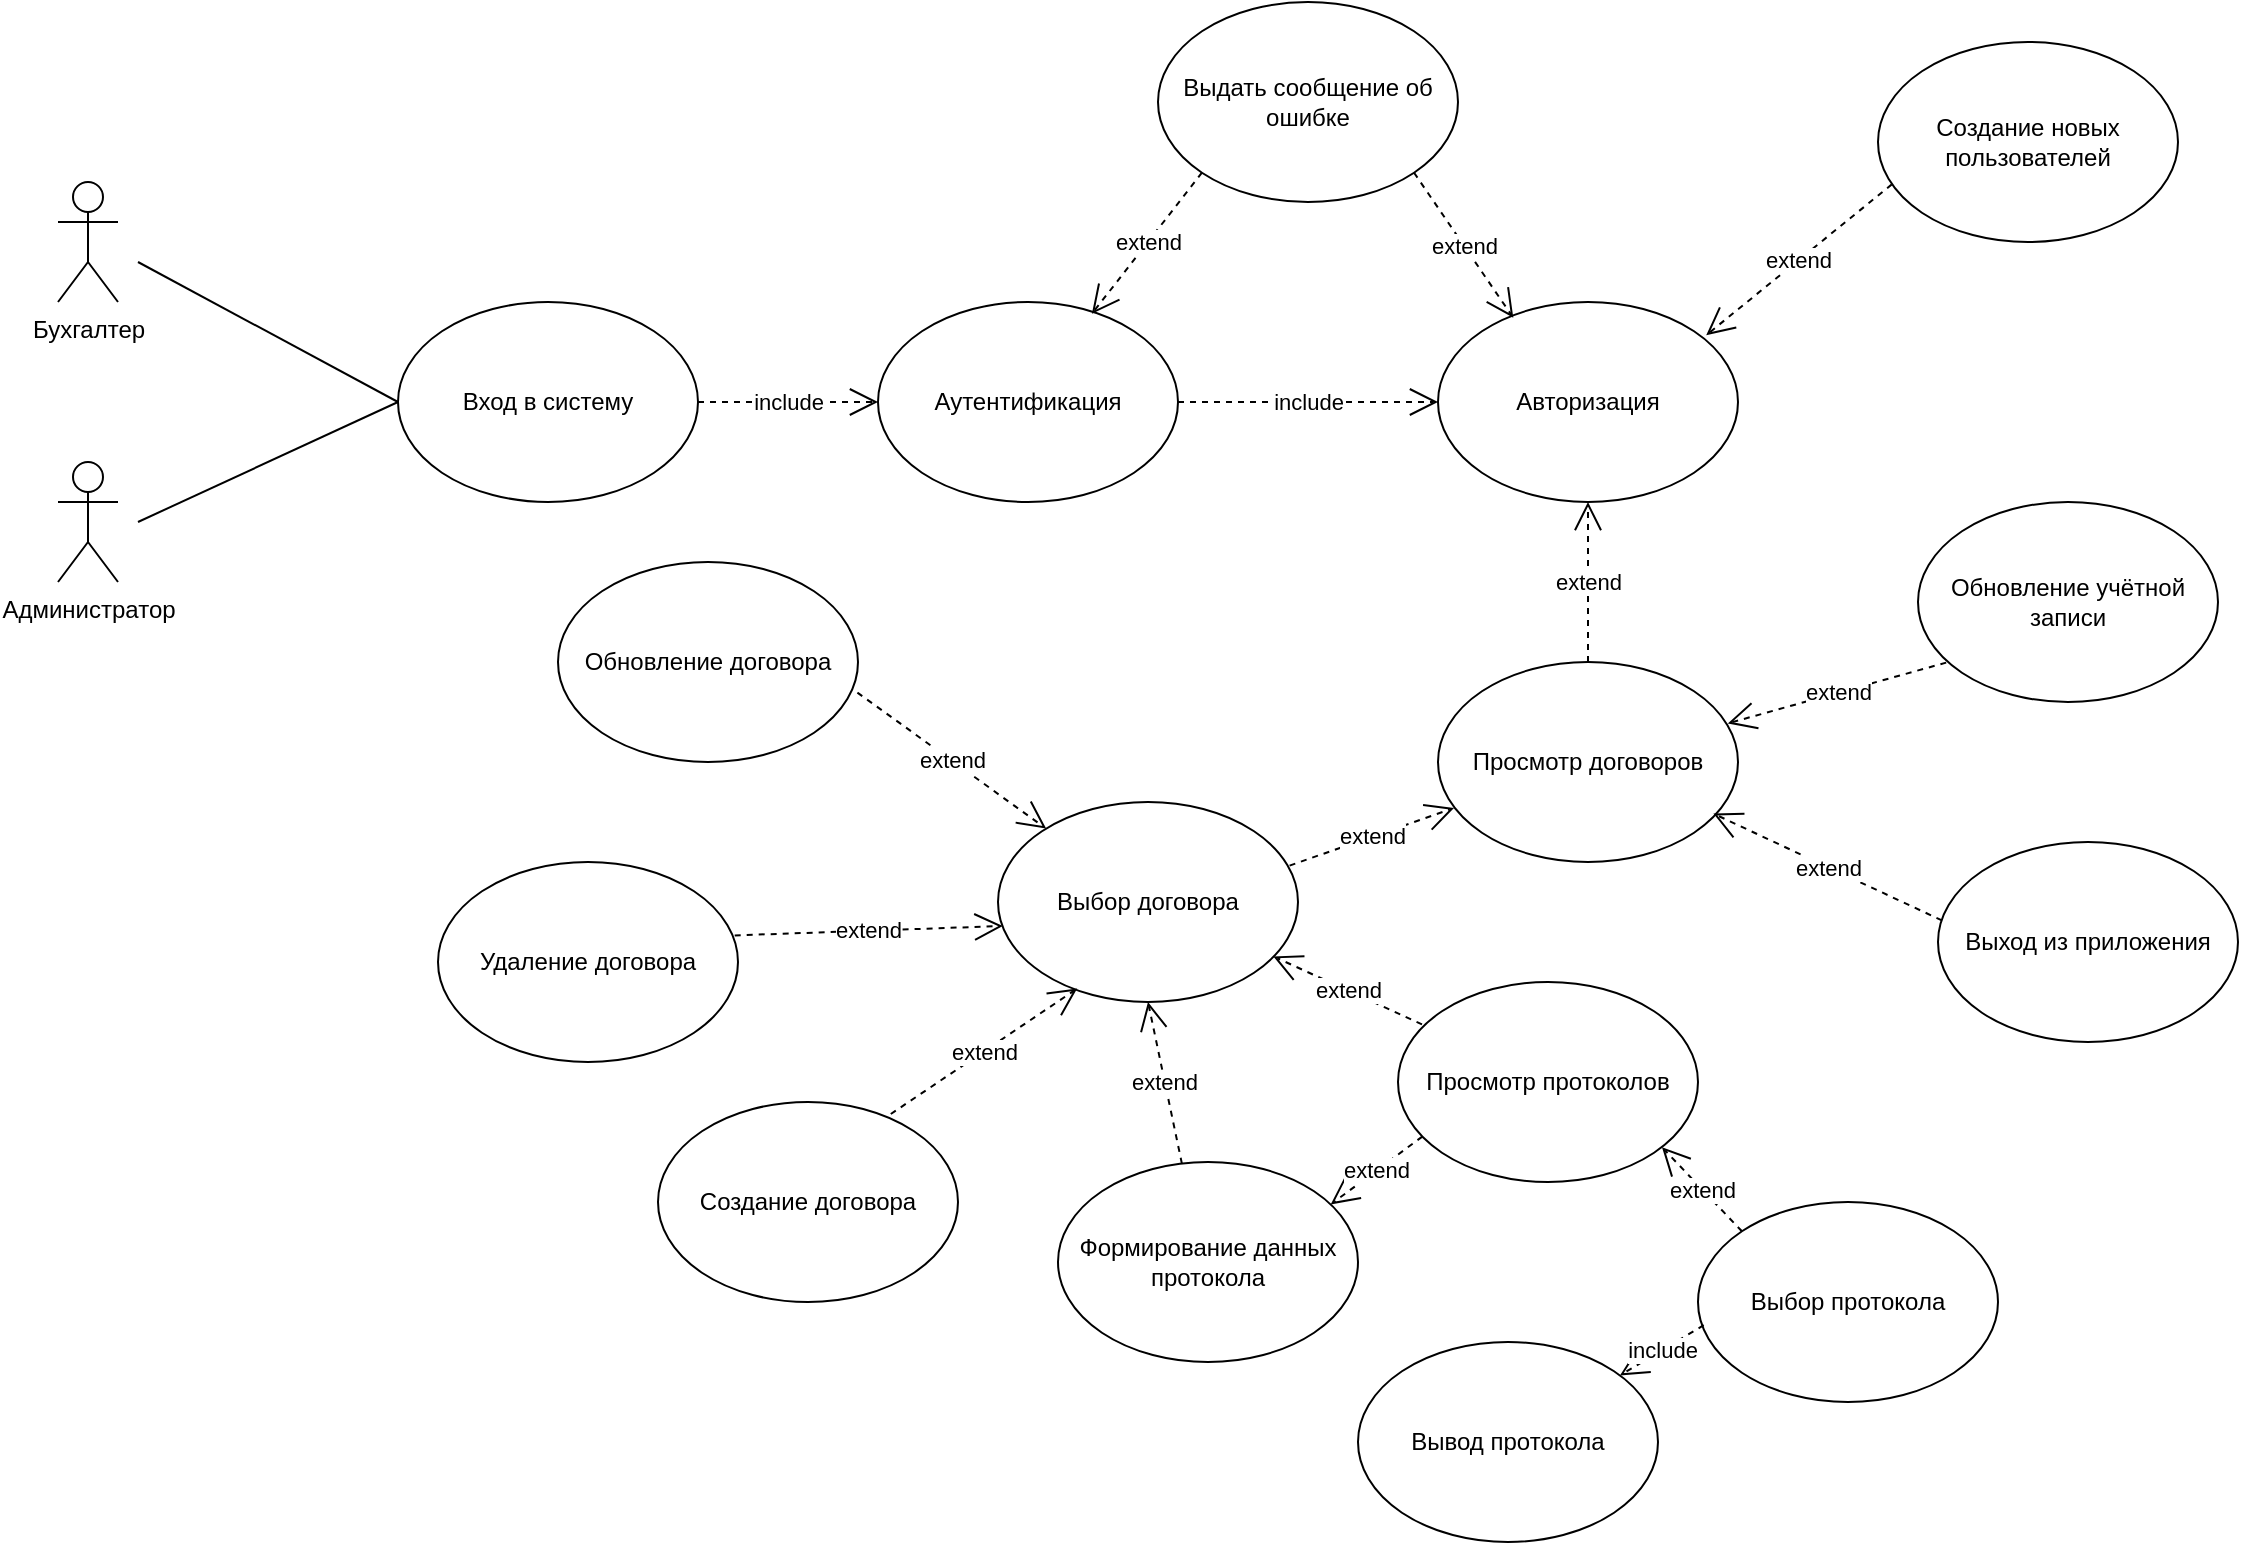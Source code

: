 <mxfile version="14.7.3" type="device"><diagram id="cYBhJuRylr0EupLKVYC2" name="Page-1"><mxGraphModel dx="1483" dy="394" grid="1" gridSize="10" guides="1" tooltips="1" connect="1" arrows="1" fold="1" page="0" pageScale="1" pageWidth="827" pageHeight="1169" math="0" shadow="0"><root><mxCell id="0"/><mxCell id="1" parent="0"/><mxCell id="XjFYRbAz-bFR6f8E06KU-10" value="Вход в систему" style="ellipse;whiteSpace=wrap;html=1;" parent="1" vertex="1"><mxGeometry x="250" y="600" width="150" height="100" as="geometry"/></mxCell><mxCell id="XjFYRbAz-bFR6f8E06KU-12" value="Бухгалтер" style="shape=umlActor;verticalLabelPosition=bottom;verticalAlign=top;html=1;" parent="1" vertex="1"><mxGeometry x="80" y="540" width="30" height="60" as="geometry"/></mxCell><mxCell id="XjFYRbAz-bFR6f8E06KU-13" value="Администратор" style="shape=umlActor;verticalLabelPosition=bottom;verticalAlign=top;html=1;" parent="1" vertex="1"><mxGeometry x="80" y="680" width="30" height="60" as="geometry"/></mxCell><mxCell id="XjFYRbAz-bFR6f8E06KU-14" value="Аутентификация" style="ellipse;whiteSpace=wrap;html=1;" parent="1" vertex="1"><mxGeometry x="490" y="600" width="150" height="100" as="geometry"/></mxCell><mxCell id="XjFYRbAz-bFR6f8E06KU-15" value="Выдать сообщение об ошибке" style="ellipse;whiteSpace=wrap;html=1;" parent="1" vertex="1"><mxGeometry x="630" y="450" width="150" height="100" as="geometry"/></mxCell><mxCell id="XjFYRbAz-bFR6f8E06KU-16" value="Авторизация" style="ellipse;whiteSpace=wrap;html=1;" parent="1" vertex="1"><mxGeometry x="770" y="600" width="150" height="100" as="geometry"/></mxCell><mxCell id="XjFYRbAz-bFR6f8E06KU-17" value="Просмотр договоров" style="ellipse;whiteSpace=wrap;html=1;" parent="1" vertex="1"><mxGeometry x="770" y="780" width="150" height="100" as="geometry"/></mxCell><mxCell id="XjFYRbAz-bFR6f8E06KU-18" value="Выбор договора" style="ellipse;whiteSpace=wrap;html=1;" parent="1" vertex="1"><mxGeometry x="550" y="850" width="150" height="100" as="geometry"/></mxCell><mxCell id="XjFYRbAz-bFR6f8E06KU-19" value="Обновление учётной записи" style="ellipse;whiteSpace=wrap;html=1;" parent="1" vertex="1"><mxGeometry x="1010" y="700" width="150" height="100" as="geometry"/></mxCell><mxCell id="XjFYRbAz-bFR6f8E06KU-20" value="Выход из приложения" style="ellipse;whiteSpace=wrap;html=1;" parent="1" vertex="1"><mxGeometry x="1020" y="870" width="150" height="100" as="geometry"/></mxCell><mxCell id="XjFYRbAz-bFR6f8E06KU-27" value="" style="endArrow=none;html=1;" parent="1" edge="1"><mxGeometry width="50" height="50" relative="1" as="geometry"><mxPoint x="120" y="580" as="sourcePoint"/><mxPoint x="250" y="650" as="targetPoint"/></mxGeometry></mxCell><mxCell id="XjFYRbAz-bFR6f8E06KU-28" value="" style="endArrow=none;html=1;entryX=0;entryY=0.5;entryDx=0;entryDy=0;" parent="1" target="XjFYRbAz-bFR6f8E06KU-10" edge="1"><mxGeometry width="50" height="50" relative="1" as="geometry"><mxPoint x="120" y="710" as="sourcePoint"/><mxPoint x="248" y="650" as="targetPoint"/></mxGeometry></mxCell><mxCell id="XjFYRbAz-bFR6f8E06KU-29" value="include" style="endArrow=open;endSize=12;dashed=1;html=1;exitX=1;exitY=0.5;exitDx=0;exitDy=0;entryX=0;entryY=0.5;entryDx=0;entryDy=0;" parent="1" source="XjFYRbAz-bFR6f8E06KU-10" target="XjFYRbAz-bFR6f8E06KU-14" edge="1"><mxGeometry width="160" relative="1" as="geometry"><mxPoint x="320" y="780" as="sourcePoint"/><mxPoint x="480" y="780" as="targetPoint"/></mxGeometry></mxCell><mxCell id="XjFYRbAz-bFR6f8E06KU-30" value="include" style="endArrow=open;endSize=12;dashed=1;html=1;entryX=0;entryY=0.5;entryDx=0;entryDy=0;" parent="1" target="XjFYRbAz-bFR6f8E06KU-16" edge="1"><mxGeometry width="160" relative="1" as="geometry"><mxPoint x="640" y="650" as="sourcePoint"/><mxPoint x="500" y="660" as="targetPoint"/></mxGeometry></mxCell><mxCell id="XjFYRbAz-bFR6f8E06KU-31" value="extend" style="endArrow=open;endSize=12;dashed=1;html=1;entryX=0.713;entryY=0.059;entryDx=0;entryDy=0;exitX=0;exitY=1;exitDx=0;exitDy=0;entryPerimeter=0;" parent="1" source="XjFYRbAz-bFR6f8E06KU-15" target="XjFYRbAz-bFR6f8E06KU-14" edge="1"><mxGeometry width="160" relative="1" as="geometry"><mxPoint x="650" y="660" as="sourcePoint"/><mxPoint x="780" y="660" as="targetPoint"/></mxGeometry></mxCell><mxCell id="XjFYRbAz-bFR6f8E06KU-32" value="extend" style="endArrow=open;endSize=12;dashed=1;html=1;entryX=0.251;entryY=0.079;entryDx=0;entryDy=0;exitX=1;exitY=1;exitDx=0;exitDy=0;entryPerimeter=0;" parent="1" source="XjFYRbAz-bFR6f8E06KU-15" target="XjFYRbAz-bFR6f8E06KU-16" edge="1"><mxGeometry width="160" relative="1" as="geometry"><mxPoint x="661.866" y="545.288" as="sourcePoint"/><mxPoint x="606.95" y="615.9" as="targetPoint"/></mxGeometry></mxCell><mxCell id="XjFYRbAz-bFR6f8E06KU-33" value="extend" style="endArrow=open;endSize=12;dashed=1;html=1;entryX=0.5;entryY=1;entryDx=0;entryDy=0;exitX=0.5;exitY=0;exitDx=0;exitDy=0;" parent="1" source="XjFYRbAz-bFR6f8E06KU-17" target="XjFYRbAz-bFR6f8E06KU-16" edge="1"><mxGeometry width="160" relative="1" as="geometry"><mxPoint x="768.033" y="545.355" as="sourcePoint"/><mxPoint x="817.65" y="617.9" as="targetPoint"/></mxGeometry></mxCell><mxCell id="XjFYRbAz-bFR6f8E06KU-34" value="extend" style="endArrow=open;endSize=12;dashed=1;html=1;exitX=0.094;exitY=0.803;exitDx=0;exitDy=0;exitPerimeter=0;entryX=0.966;entryY=0.307;entryDx=0;entryDy=0;entryPerimeter=0;" parent="1" source="XjFYRbAz-bFR6f8E06KU-19" target="XjFYRbAz-bFR6f8E06KU-17" edge="1"><mxGeometry width="160" relative="1" as="geometry"><mxPoint x="855" y="790" as="sourcePoint"/><mxPoint x="940" y="790" as="targetPoint"/></mxGeometry></mxCell><mxCell id="XjFYRbAz-bFR6f8E06KU-35" value="extend" style="endArrow=open;endSize=12;dashed=1;html=1;exitX=0.013;exitY=0.392;exitDx=0;exitDy=0;exitPerimeter=0;entryX=0.918;entryY=0.758;entryDx=0;entryDy=0;entryPerimeter=0;" parent="1" source="XjFYRbAz-bFR6f8E06KU-20" target="XjFYRbAz-bFR6f8E06KU-17" edge="1"><mxGeometry width="160" relative="1" as="geometry"><mxPoint x="1029.2" y="849.6" as="sourcePoint"/><mxPoint x="920.0" y="880" as="targetPoint"/></mxGeometry></mxCell><mxCell id="XjFYRbAz-bFR6f8E06KU-36" value="extend" style="endArrow=open;endSize=12;dashed=1;html=1;exitX=0.972;exitY=0.318;exitDx=0;exitDy=0;exitPerimeter=0;" parent="1" source="XjFYRbAz-bFR6f8E06KU-18" edge="1"><mxGeometry width="160" relative="1" as="geometry"><mxPoint x="855" y="790" as="sourcePoint"/><mxPoint x="778" y="853" as="targetPoint"/></mxGeometry></mxCell><mxCell id="XjFYRbAz-bFR6f8E06KU-37" value="Обновление договора" style="ellipse;whiteSpace=wrap;html=1;" parent="1" vertex="1"><mxGeometry x="330" y="730" width="150" height="100" as="geometry"/></mxCell><mxCell id="XjFYRbAz-bFR6f8E06KU-38" value="Удаление договора" style="ellipse;whiteSpace=wrap;html=1;" parent="1" vertex="1"><mxGeometry x="270" y="880" width="150" height="100" as="geometry"/></mxCell><mxCell id="XjFYRbAz-bFR6f8E06KU-39" value="Создание договора" style="ellipse;whiteSpace=wrap;html=1;" parent="1" vertex="1"><mxGeometry x="380" y="1000" width="150" height="100" as="geometry"/></mxCell><mxCell id="XjFYRbAz-bFR6f8E06KU-40" value="extend" style="endArrow=open;endSize=12;dashed=1;html=1;exitX=0.998;exitY=0.653;exitDx=0;exitDy=0;exitPerimeter=0;" parent="1" source="XjFYRbAz-bFR6f8E06KU-37" target="XjFYRbAz-bFR6f8E06KU-18" edge="1"><mxGeometry width="160" relative="1" as="geometry"><mxPoint x="705.8" y="891.8" as="sourcePoint"/><mxPoint x="788" y="863.0" as="targetPoint"/></mxGeometry></mxCell><mxCell id="XjFYRbAz-bFR6f8E06KU-41" value="extend" style="endArrow=open;endSize=12;dashed=1;html=1;exitX=0.989;exitY=0.367;exitDx=0;exitDy=0;exitPerimeter=0;entryX=0.016;entryY=0.62;entryDx=0;entryDy=0;entryPerimeter=0;" parent="1" source="XjFYRbAz-bFR6f8E06KU-38" target="XjFYRbAz-bFR6f8E06KU-18" edge="1"><mxGeometry width="160" relative="1" as="geometry"><mxPoint x="459.7" y="845.3" as="sourcePoint"/><mxPoint x="569.284" y="885.904" as="targetPoint"/></mxGeometry></mxCell><mxCell id="XjFYRbAz-bFR6f8E06KU-42" value="extend" style="endArrow=open;endSize=12;dashed=1;html=1;entryX=0.264;entryY=0.933;entryDx=0;entryDy=0;entryPerimeter=0;exitX=0.776;exitY=0.06;exitDx=0;exitDy=0;exitPerimeter=0;" parent="1" source="XjFYRbAz-bFR6f8E06KU-39" target="XjFYRbAz-bFR6f8E06KU-18" edge="1"><mxGeometry width="160" relative="1" as="geometry"><mxPoint x="556" y="1015" as="sourcePoint"/><mxPoint x="562.4" y="922" as="targetPoint"/></mxGeometry></mxCell><mxCell id="XjFYRbAz-bFR6f8E06KU-43" value="Формирование данных протокола" style="ellipse;whiteSpace=wrap;html=1;" parent="1" vertex="1"><mxGeometry x="580" y="1030" width="150" height="100" as="geometry"/></mxCell><mxCell id="XjFYRbAz-bFR6f8E06KU-44" value="Просмотр протоколов" style="ellipse;whiteSpace=wrap;html=1;" parent="1" vertex="1"><mxGeometry x="750" y="940" width="150" height="100" as="geometry"/></mxCell><mxCell id="XjFYRbAz-bFR6f8E06KU-45" value="extend" style="endArrow=open;endSize=12;dashed=1;html=1;entryX=0.5;entryY=1;entryDx=0;entryDy=0;exitX=0.413;exitY=0.008;exitDx=0;exitDy=0;exitPerimeter=0;" parent="1" source="XjFYRbAz-bFR6f8E06KU-43" target="XjFYRbAz-bFR6f8E06KU-18" edge="1"><mxGeometry width="160" relative="1" as="geometry"><mxPoint x="536.8" y="1030" as="sourcePoint"/><mxPoint x="630.0" y="967.3" as="targetPoint"/></mxGeometry></mxCell><mxCell id="XjFYRbAz-bFR6f8E06KU-46" value="extend" style="endArrow=open;endSize=12;dashed=1;html=1;entryX=0.918;entryY=0.772;entryDx=0;entryDy=0;exitX=0.08;exitY=0.212;exitDx=0;exitDy=0;exitPerimeter=0;entryPerimeter=0;" parent="1" source="XjFYRbAz-bFR6f8E06KU-44" target="XjFYRbAz-bFR6f8E06KU-18" edge="1"><mxGeometry width="160" relative="1" as="geometry"><mxPoint x="700" y="1010.8" as="sourcePoint"/><mxPoint x="683.05" y="930" as="targetPoint"/></mxGeometry></mxCell><mxCell id="XjFYRbAz-bFR6f8E06KU-47" value="extend" style="endArrow=open;endSize=12;dashed=1;html=1;exitX=0.081;exitY=0.773;exitDx=0;exitDy=0;exitPerimeter=0;entryX=0.909;entryY=0.212;entryDx=0;entryDy=0;entryPerimeter=0;" parent="1" source="XjFYRbAz-bFR6f8E06KU-44" target="XjFYRbAz-bFR6f8E06KU-43" edge="1"><mxGeometry width="160" relative="1" as="geometry"><mxPoint x="764" y="1024" as="sourcePoint"/><mxPoint x="718" y="1051" as="targetPoint"/></mxGeometry></mxCell><mxCell id="XjFYRbAz-bFR6f8E06KU-48" value="Выбор протокола" style="ellipse;whiteSpace=wrap;html=1;" parent="1" vertex="1"><mxGeometry x="900" y="1050" width="150" height="100" as="geometry"/></mxCell><mxCell id="XjFYRbAz-bFR6f8E06KU-49" value="Вывод протокола" style="ellipse;whiteSpace=wrap;html=1;" parent="1" vertex="1"><mxGeometry x="730" y="1120" width="150" height="100" as="geometry"/></mxCell><mxCell id="XjFYRbAz-bFR6f8E06KU-50" value="extend" style="endArrow=open;endSize=12;dashed=1;html=1;exitX=0;exitY=0;exitDx=0;exitDy=0;entryX=0.88;entryY=0.826;entryDx=0;entryDy=0;entryPerimeter=0;" parent="1" source="XjFYRbAz-bFR6f8E06KU-48" target="XjFYRbAz-bFR6f8E06KU-44" edge="1"><mxGeometry width="160" relative="1" as="geometry"><mxPoint x="772.15" y="1027.3" as="sourcePoint"/><mxPoint x="940" y="1010" as="targetPoint"/></mxGeometry></mxCell><mxCell id="XjFYRbAz-bFR6f8E06KU-51" value="include" style="endArrow=open;endSize=12;dashed=1;html=1;exitX=0.019;exitY=0.616;exitDx=0;exitDy=0;exitPerimeter=0;" parent="1" source="XjFYRbAz-bFR6f8E06KU-48" target="XjFYRbAz-bFR6f8E06KU-49" edge="1"><mxGeometry width="160" relative="1" as="geometry"><mxPoint x="888.033" y="1035.355" as="sourcePoint"/><mxPoint x="860" y="1140" as="targetPoint"/></mxGeometry></mxCell><mxCell id="hFfsY7YuNLPt7XR_rlSy-1" value="Создание новых пользователей" style="ellipse;whiteSpace=wrap;html=1;" vertex="1" parent="1"><mxGeometry x="990" y="470" width="150" height="100" as="geometry"/></mxCell><mxCell id="hFfsY7YuNLPt7XR_rlSy-2" value="extend" style="endArrow=open;endSize=12;dashed=1;html=1;entryX=0.894;entryY=0.166;entryDx=0;entryDy=0;exitX=0.046;exitY=0.712;exitDx=0;exitDy=0;exitPerimeter=0;entryPerimeter=0;" edge="1" parent="1" source="hFfsY7YuNLPt7XR_rlSy-1" target="XjFYRbAz-bFR6f8E06KU-16"><mxGeometry width="160" relative="1" as="geometry"><mxPoint x="974.71" y="680" as="sourcePoint"/><mxPoint x="974.71" y="600" as="targetPoint"/></mxGeometry></mxCell></root></mxGraphModel></diagram></mxfile>